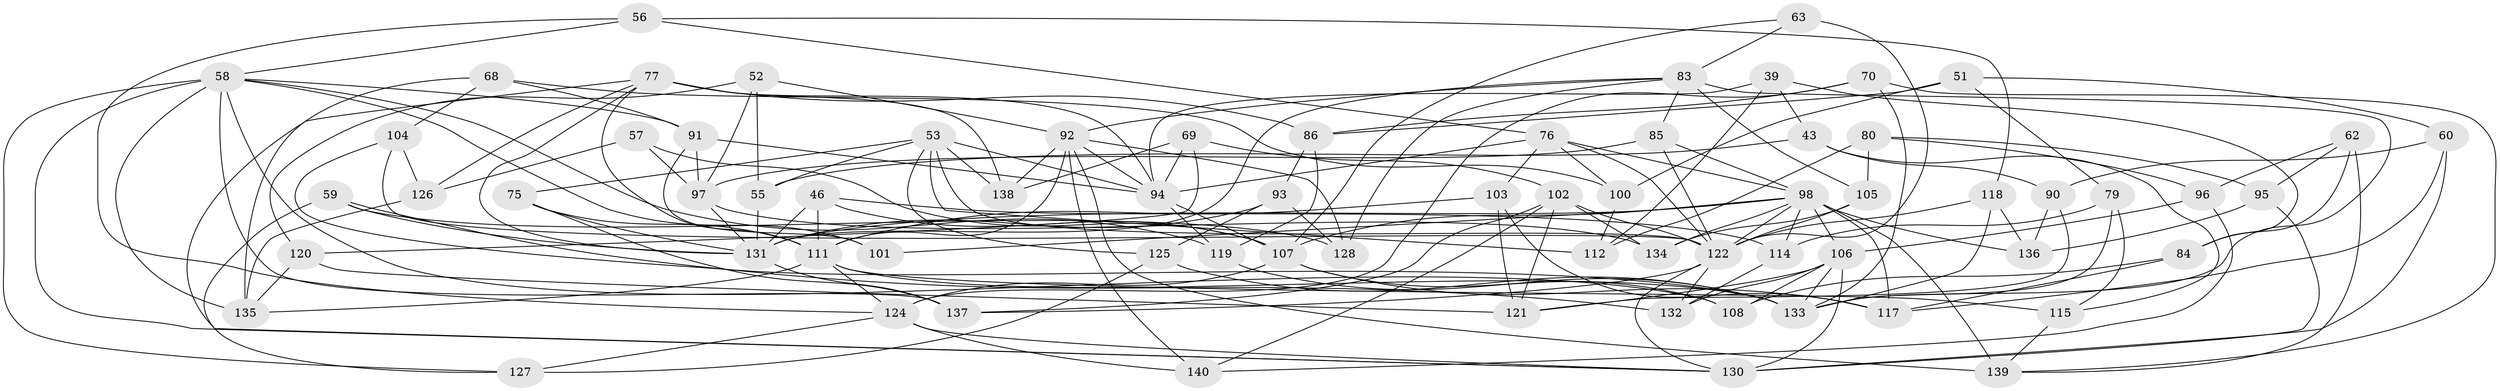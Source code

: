 // original degree distribution, {4: 1.0}
// Generated by graph-tools (version 1.1) at 2025/57/03/09/25 04:57:27]
// undirected, 70 vertices, 179 edges
graph export_dot {
graph [start="1"]
  node [color=gray90,style=filled];
  39;
  43;
  46;
  51;
  52;
  53 [super="+11+21"];
  55;
  56;
  57;
  58 [super="+1+23+31"];
  59;
  60;
  62;
  63 [super="+30"];
  68;
  69;
  70 [super="+65"];
  75;
  76 [super="+61"];
  77 [super="+48"];
  79;
  80;
  83 [super="+24+44+71"];
  84;
  85 [super="+72"];
  86 [super="+35"];
  90;
  91 [super="+64"];
  92 [super="+18"];
  93;
  94 [super="+42"];
  95;
  96;
  97 [super="+3+14"];
  98 [super="+88+67"];
  100;
  101;
  102 [super="+73"];
  103;
  104;
  105 [super="+34"];
  106 [super="+17+50"];
  107 [super="+27+87"];
  108;
  111 [super="+74"];
  112;
  114;
  115;
  117 [super="+81"];
  118;
  119;
  120;
  121 [super="+82"];
  122 [super="+38+116"];
  124 [super="+32"];
  125;
  126 [super="+40"];
  127;
  128;
  130 [super="+28+110"];
  131 [super="+66+113"];
  132;
  133 [super="+41+129"];
  134;
  135 [super="+10"];
  136;
  137 [super="+99"];
  138 [super="+54"];
  139 [super="+123"];
  140;
  39 -- 43;
  39 -- 84;
  39 -- 112;
  39 -- 94;
  43 -- 90;
  43 -- 55;
  43 -- 115;
  46 -- 111;
  46 -- 114;
  46 -- 107;
  46 -- 131;
  51 -- 100;
  51 -- 79;
  51 -- 60;
  51 -- 86;
  52 -- 55;
  52 -- 120;
  52 -- 97;
  52 -- 92;
  53 -- 112;
  53 -- 55;
  53 -- 122;
  53 -- 138 [weight=2];
  53 -- 75;
  53 -- 125;
  53 -- 94;
  55 -- 131;
  56 -- 118;
  56 -- 58;
  56 -- 124;
  56 -- 76;
  57 -- 126 [weight=2];
  57 -- 97;
  57 -- 107;
  58 -- 135;
  58 -- 91;
  58 -- 130;
  58 -- 119;
  58 -- 137 [weight=2];
  58 -- 127;
  58 -- 108;
  58 -- 101;
  59 -- 128;
  59 -- 132;
  59 -- 127;
  59 -- 131;
  60 -- 90;
  60 -- 130;
  60 -- 117;
  62 -- 84;
  62 -- 96;
  62 -- 95;
  62 -- 139;
  63 -- 107;
  63 -- 83 [weight=2];
  63 -- 122 [weight=3];
  68 -- 100;
  68 -- 104;
  68 -- 91;
  68 -- 135;
  69 -- 120;
  69 -- 138;
  69 -- 94;
  69 -- 102;
  70 -- 124 [weight=2];
  70 -- 86;
  70 -- 133 [weight=2];
  70 -- 139;
  75 -- 131;
  75 -- 137;
  75 -- 111;
  76 -- 103;
  76 -- 100;
  76 -- 94 [weight=2];
  76 -- 122;
  76 -- 98 [weight=2];
  77 -- 138;
  77 -- 94 [weight=2];
  77 -- 86 [weight=2];
  77 -- 126;
  77 -- 111 [weight=2];
  77 -- 130;
  77 -- 131;
  79 -- 115;
  79 -- 114;
  79 -- 133;
  80 -- 112;
  80 -- 95;
  80 -- 96;
  80 -- 105;
  83 -- 128;
  83 -- 105 [weight=2];
  83 -- 133;
  83 -- 92;
  83 -- 85;
  83 -- 131 [weight=2];
  84 -- 108;
  84 -- 117;
  85 -- 97;
  85 -- 98 [weight=2];
  85 -- 122 [weight=2];
  86 -- 93;
  86 -- 119;
  90 -- 121;
  90 -- 136;
  91 -- 101 [weight=2];
  91 -- 97;
  91 -- 94;
  92 -- 138 [weight=2];
  92 -- 128;
  92 -- 139;
  92 -- 140;
  92 -- 94 [weight=2];
  92 -- 111;
  93 -- 128;
  93 -- 125;
  93 -- 131;
  94 -- 107;
  94 -- 119;
  95 -- 136;
  95 -- 130;
  96 -- 140;
  96 -- 106;
  97 -- 134;
  97 -- 131 [weight=3];
  98 -- 107;
  98 -- 131 [weight=2];
  98 -- 134;
  98 -- 139 [weight=2];
  98 -- 114;
  98 -- 122 [weight=2];
  98 -- 101;
  98 -- 136;
  98 -- 106;
  98 -- 117 [weight=2];
  100 -- 112;
  102 -- 140;
  102 -- 134;
  102 -- 122 [weight=2];
  102 -- 137;
  102 -- 121 [weight=2];
  103 -- 121;
  103 -- 117;
  103 -- 111;
  104 -- 126;
  104 -- 133;
  104 -- 122;
  105 -- 134;
  105 -- 122 [weight=2];
  106 -- 133;
  106 -- 132;
  106 -- 130 [weight=2];
  106 -- 108;
  106 -- 121;
  107 -- 108;
  107 -- 124;
  107 -- 117;
  111 -- 124;
  111 -- 135;
  111 -- 115;
  111 -- 133;
  114 -- 132;
  115 -- 139;
  118 -- 136;
  118 -- 133;
  118 -- 122;
  119 -- 133;
  120 -- 135;
  120 -- 121;
  122 -- 130;
  122 -- 132;
  122 -- 137;
  124 -- 140;
  124 -- 127;
  124 -- 130;
  125 -- 127;
  125 -- 133;
  126 -- 135 [weight=2];
  131 -- 137;
}
